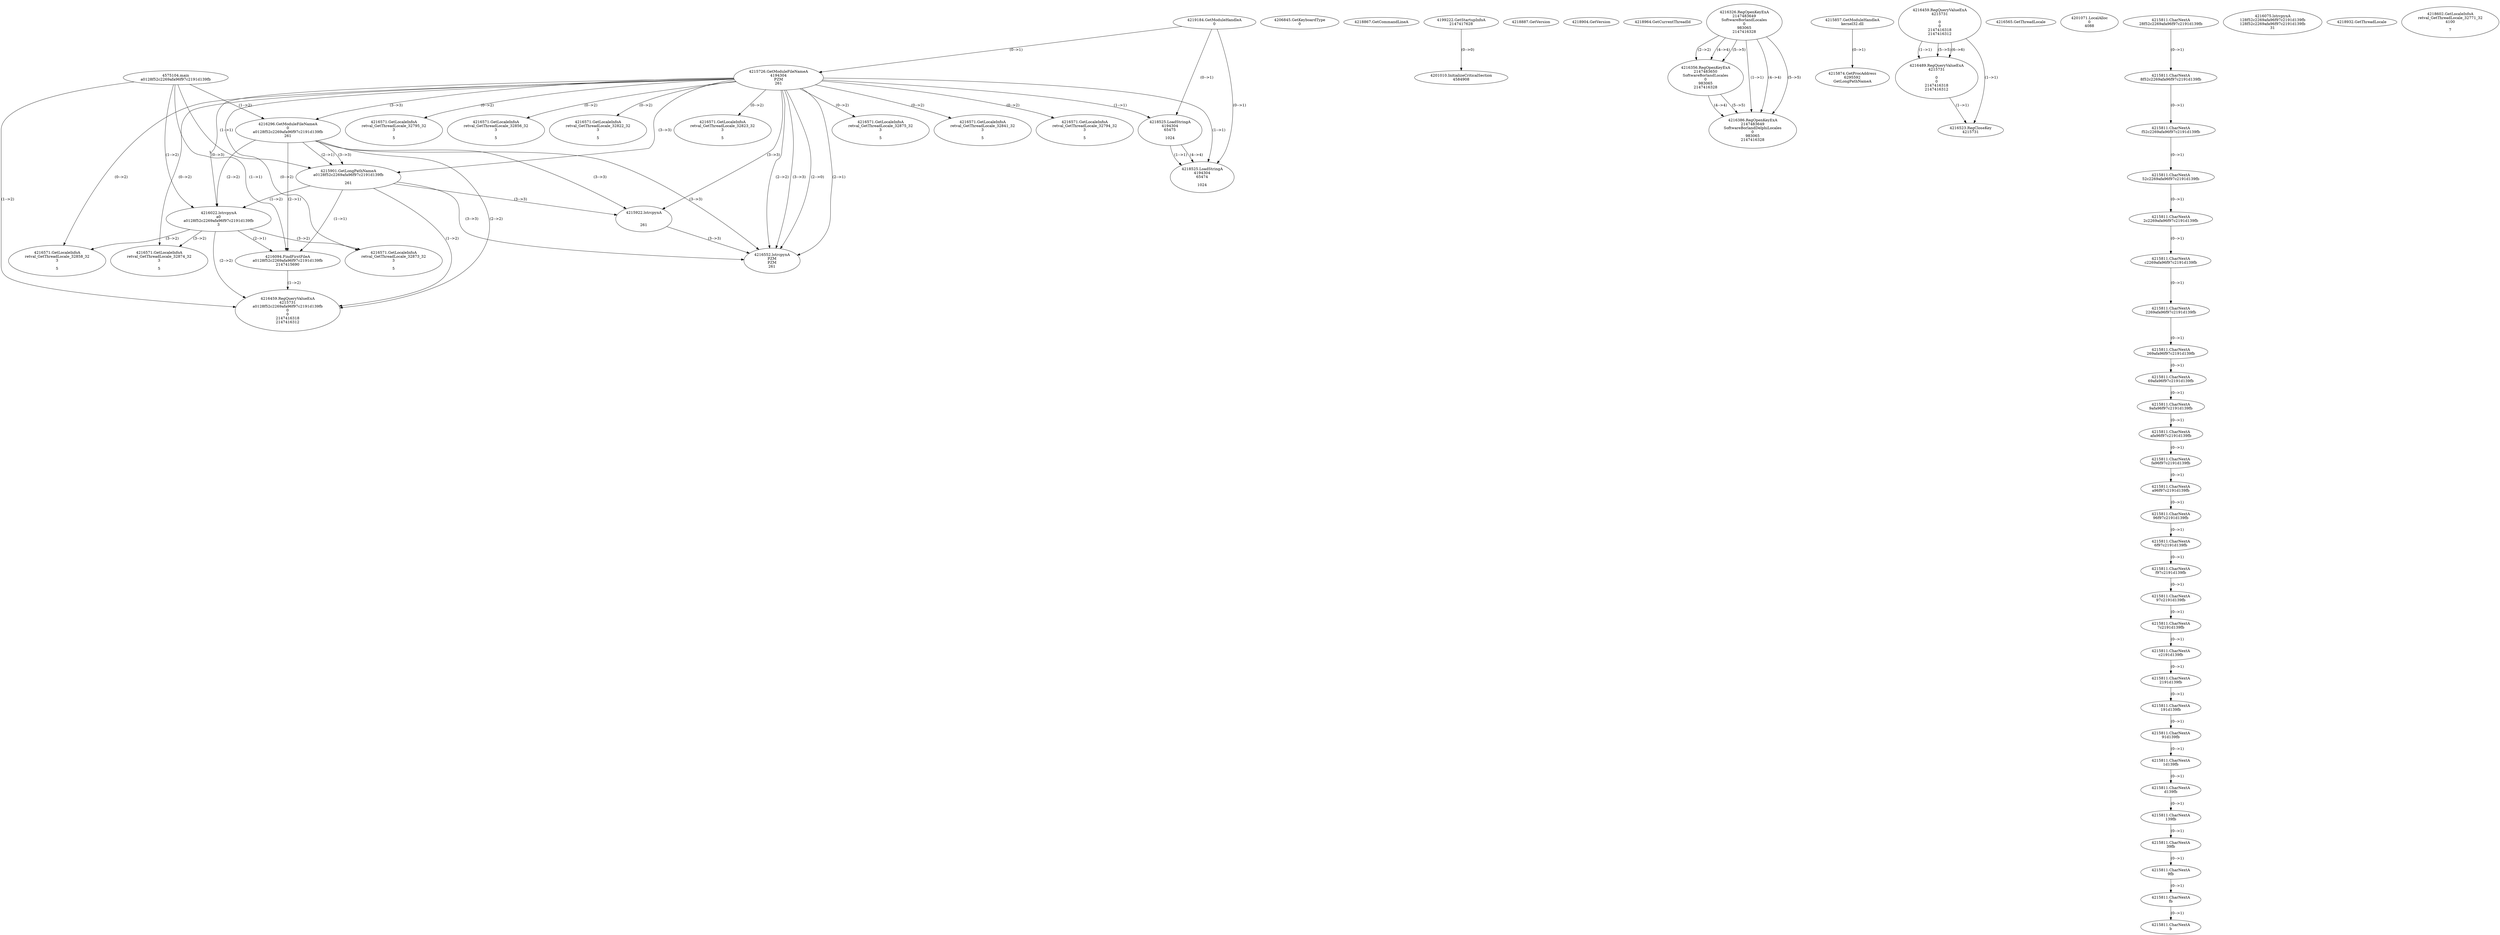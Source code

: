 // Global SCDG with merge call
digraph {
	0 [label="4575104.main
a0128f52c2269afa96f97c2191d139fb"]
	1 [label="4219184.GetModuleHandleA
0"]
	2 [label="4206845.GetKeyboardType
0"]
	3 [label="4218867.GetCommandLineA
"]
	4 [label="4199222.GetStartupInfoA
2147417628"]
	5 [label="4218887.GetVersion
"]
	6 [label="4218904.GetVersion
"]
	7 [label="4218964.GetCurrentThreadId
"]
	8 [label="4215726.GetModuleFileNameA
4194304
PZM
261"]
	1 -> 8 [label="(0-->1)"]
	9 [label="4216296.GetModuleFileNameA
0
a0128f52c2269afa96f97c2191d139fb
261"]
	0 -> 9 [label="(1-->2)"]
	8 -> 9 [label="(3-->3)"]
	10 [label="4216326.RegOpenKeyExA
2147483649
Software\Borland\Locales
0
983065
2147416328"]
	11 [label="4215857.GetModuleHandleA
kernel32.dll"]
	12 [label="4215874.GetProcAddress
6295592
GetLongPathNameA"]
	11 -> 12 [label="(0-->1)"]
	13 [label="4215901.GetLongPathNameA
a0128f52c2269afa96f97c2191d139fb

261"]
	0 -> 13 [label="(1-->1)"]
	9 -> 13 [label="(2-->1)"]
	8 -> 13 [label="(3-->3)"]
	9 -> 13 [label="(3-->3)"]
	14 [label="4215922.lstrcpynA


261"]
	8 -> 14 [label="(3-->3)"]
	9 -> 14 [label="(3-->3)"]
	13 -> 14 [label="(3-->3)"]
	15 [label="4216459.RegQueryValueExA
4215731

0
0
2147416318
2147416312"]
	16 [label="4216489.RegQueryValueExA
4215731

0
0
2147416318
2147416312"]
	15 -> 16 [label="(1-->1)"]
	15 -> 16 [label="(5-->5)"]
	15 -> 16 [label="(6-->6)"]
	17 [label="4216523.RegCloseKey
4215731"]
	15 -> 17 [label="(1-->1)"]
	16 -> 17 [label="(1-->1)"]
	18 [label="4216552.lstrcpynA
PZM
PZM
261"]
	8 -> 18 [label="(2-->1)"]
	8 -> 18 [label="(2-->2)"]
	8 -> 18 [label="(3-->3)"]
	9 -> 18 [label="(3-->3)"]
	13 -> 18 [label="(3-->3)"]
	14 -> 18 [label="(3-->3)"]
	8 -> 18 [label="(2-->0)"]
	19 [label="4216565.GetThreadLocale
"]
	20 [label="4216571.GetLocaleInfoA
retval_GetThreadLocale_32823_32
3

5"]
	8 -> 20 [label="(0-->2)"]
	21 [label="4218525.LoadStringA
4194304
65475

1024"]
	1 -> 21 [label="(0-->1)"]
	8 -> 21 [label="(1-->1)"]
	22 [label="4201010.InitializeCriticalSection
4584908"]
	4 -> 22 [label="(0-->0)"]
	23 [label="4201071.LocalAlloc
0
4088"]
	24 [label="4216022.lstrcpynA
a0
a0128f52c2269afa96f97c2191d139fb
3"]
	0 -> 24 [label="(1-->2)"]
	9 -> 24 [label="(2-->2)"]
	13 -> 24 [label="(1-->2)"]
	8 -> 24 [label="(0-->3)"]
	25 [label="4215811.CharNextA
28f52c2269afa96f97c2191d139fb"]
	26 [label="4215811.CharNextA
8f52c2269afa96f97c2191d139fb"]
	25 -> 26 [label="(0-->1)"]
	27 [label="4215811.CharNextA
f52c2269afa96f97c2191d139fb"]
	26 -> 27 [label="(0-->1)"]
	28 [label="4215811.CharNextA
52c2269afa96f97c2191d139fb"]
	27 -> 28 [label="(0-->1)"]
	29 [label="4215811.CharNextA
2c2269afa96f97c2191d139fb"]
	28 -> 29 [label="(0-->1)"]
	30 [label="4215811.CharNextA
c2269afa96f97c2191d139fb"]
	29 -> 30 [label="(0-->1)"]
	31 [label="4215811.CharNextA
2269afa96f97c2191d139fb"]
	30 -> 31 [label="(0-->1)"]
	32 [label="4215811.CharNextA
269afa96f97c2191d139fb"]
	31 -> 32 [label="(0-->1)"]
	33 [label="4215811.CharNextA
69afa96f97c2191d139fb"]
	32 -> 33 [label="(0-->1)"]
	34 [label="4215811.CharNextA
9afa96f97c2191d139fb"]
	33 -> 34 [label="(0-->1)"]
	35 [label="4215811.CharNextA
afa96f97c2191d139fb"]
	34 -> 35 [label="(0-->1)"]
	36 [label="4215811.CharNextA
fa96f97c2191d139fb"]
	35 -> 36 [label="(0-->1)"]
	37 [label="4215811.CharNextA
a96f97c2191d139fb"]
	36 -> 37 [label="(0-->1)"]
	38 [label="4215811.CharNextA
96f97c2191d139fb"]
	37 -> 38 [label="(0-->1)"]
	39 [label="4215811.CharNextA
6f97c2191d139fb"]
	38 -> 39 [label="(0-->1)"]
	40 [label="4215811.CharNextA
f97c2191d139fb"]
	39 -> 40 [label="(0-->1)"]
	41 [label="4215811.CharNextA
97c2191d139fb"]
	40 -> 41 [label="(0-->1)"]
	42 [label="4215811.CharNextA
7c2191d139fb"]
	41 -> 42 [label="(0-->1)"]
	43 [label="4215811.CharNextA
c2191d139fb"]
	42 -> 43 [label="(0-->1)"]
	44 [label="4215811.CharNextA
2191d139fb"]
	43 -> 44 [label="(0-->1)"]
	45 [label="4215811.CharNextA
191d139fb"]
	44 -> 45 [label="(0-->1)"]
	46 [label="4215811.CharNextA
91d139fb"]
	45 -> 46 [label="(0-->1)"]
	47 [label="4215811.CharNextA
1d139fb"]
	46 -> 47 [label="(0-->1)"]
	48 [label="4215811.CharNextA
d139fb"]
	47 -> 48 [label="(0-->1)"]
	49 [label="4215811.CharNextA
139fb"]
	48 -> 49 [label="(0-->1)"]
	50 [label="4215811.CharNextA
39fb"]
	49 -> 50 [label="(0-->1)"]
	51 [label="4215811.CharNextA
9fb"]
	50 -> 51 [label="(0-->1)"]
	52 [label="4215811.CharNextA
fb"]
	51 -> 52 [label="(0-->1)"]
	53 [label="4215811.CharNextA
b"]
	52 -> 53 [label="(0-->1)"]
	54 [label="4216075.lstrcpynA
128f52c2269afa96f97c2191d139fb
128f52c2269afa96f97c2191d139fb
31"]
	55 [label="4216094.FindFirstFileA
a0128f52c2269afa96f97c2191d139fb
2147415690"]
	0 -> 55 [label="(1-->1)"]
	9 -> 55 [label="(2-->1)"]
	13 -> 55 [label="(1-->1)"]
	24 -> 55 [label="(2-->1)"]
	56 [label="4216459.RegQueryValueExA
4215731
a0128f52c2269afa96f97c2191d139fb
0
0
2147416318
2147416312"]
	0 -> 56 [label="(1-->2)"]
	9 -> 56 [label="(2-->2)"]
	13 -> 56 [label="(1-->2)"]
	24 -> 56 [label="(2-->2)"]
	55 -> 56 [label="(1-->2)"]
	57 [label="4216571.GetLocaleInfoA
retval_GetThreadLocale_32873_32
3

5"]
	8 -> 57 [label="(0-->2)"]
	24 -> 57 [label="(3-->2)"]
	58 [label="4216356.RegOpenKeyExA
2147483650
Software\Borland\Locales
0
983065
2147416328"]
	10 -> 58 [label="(2-->2)"]
	10 -> 58 [label="(4-->4)"]
	10 -> 58 [label="(5-->5)"]
	59 [label="4216386.RegOpenKeyExA
2147483649
Software\Borland\Delphi\Locales
0
983065
2147416328"]
	10 -> 59 [label="(1-->1)"]
	10 -> 59 [label="(4-->4)"]
	58 -> 59 [label="(4-->4)"]
	10 -> 59 [label="(5-->5)"]
	58 -> 59 [label="(5-->5)"]
	60 [label="4216571.GetLocaleInfoA
retval_GetThreadLocale_32874_32
3

5"]
	8 -> 60 [label="(0-->2)"]
	24 -> 60 [label="(3-->2)"]
	61 [label="4218932.GetThreadLocale
"]
	62 [label="4218602.GetLocaleInfoA
retval_GetThreadLocale_32771_32
4100

7"]
	63 [label="4216571.GetLocaleInfoA
retval_GetThreadLocale_32875_32
3

5"]
	8 -> 63 [label="(0-->2)"]
	64 [label="4216571.GetLocaleInfoA
retval_GetThreadLocale_32841_32
3

5"]
	8 -> 64 [label="(0-->2)"]
	65 [label="4218525.LoadStringA
4194304
65474

1024"]
	1 -> 65 [label="(0-->1)"]
	8 -> 65 [label="(1-->1)"]
	21 -> 65 [label="(1-->1)"]
	21 -> 65 [label="(4-->4)"]
	66 [label="4216571.GetLocaleInfoA
retval_GetThreadLocale_32794_32
3

5"]
	8 -> 66 [label="(0-->2)"]
	67 [label="4216571.GetLocaleInfoA
retval_GetThreadLocale_32795_32
3

5"]
	8 -> 67 [label="(0-->2)"]
	68 [label="4216571.GetLocaleInfoA
retval_GetThreadLocale_32856_32
3

5"]
	8 -> 68 [label="(0-->2)"]
	69 [label="4216571.GetLocaleInfoA
retval_GetThreadLocale_32858_32
3

5"]
	8 -> 69 [label="(0-->2)"]
	24 -> 69 [label="(3-->2)"]
	70 [label="4216571.GetLocaleInfoA
retval_GetThreadLocale_32822_32
3

5"]
	8 -> 70 [label="(0-->2)"]
}
